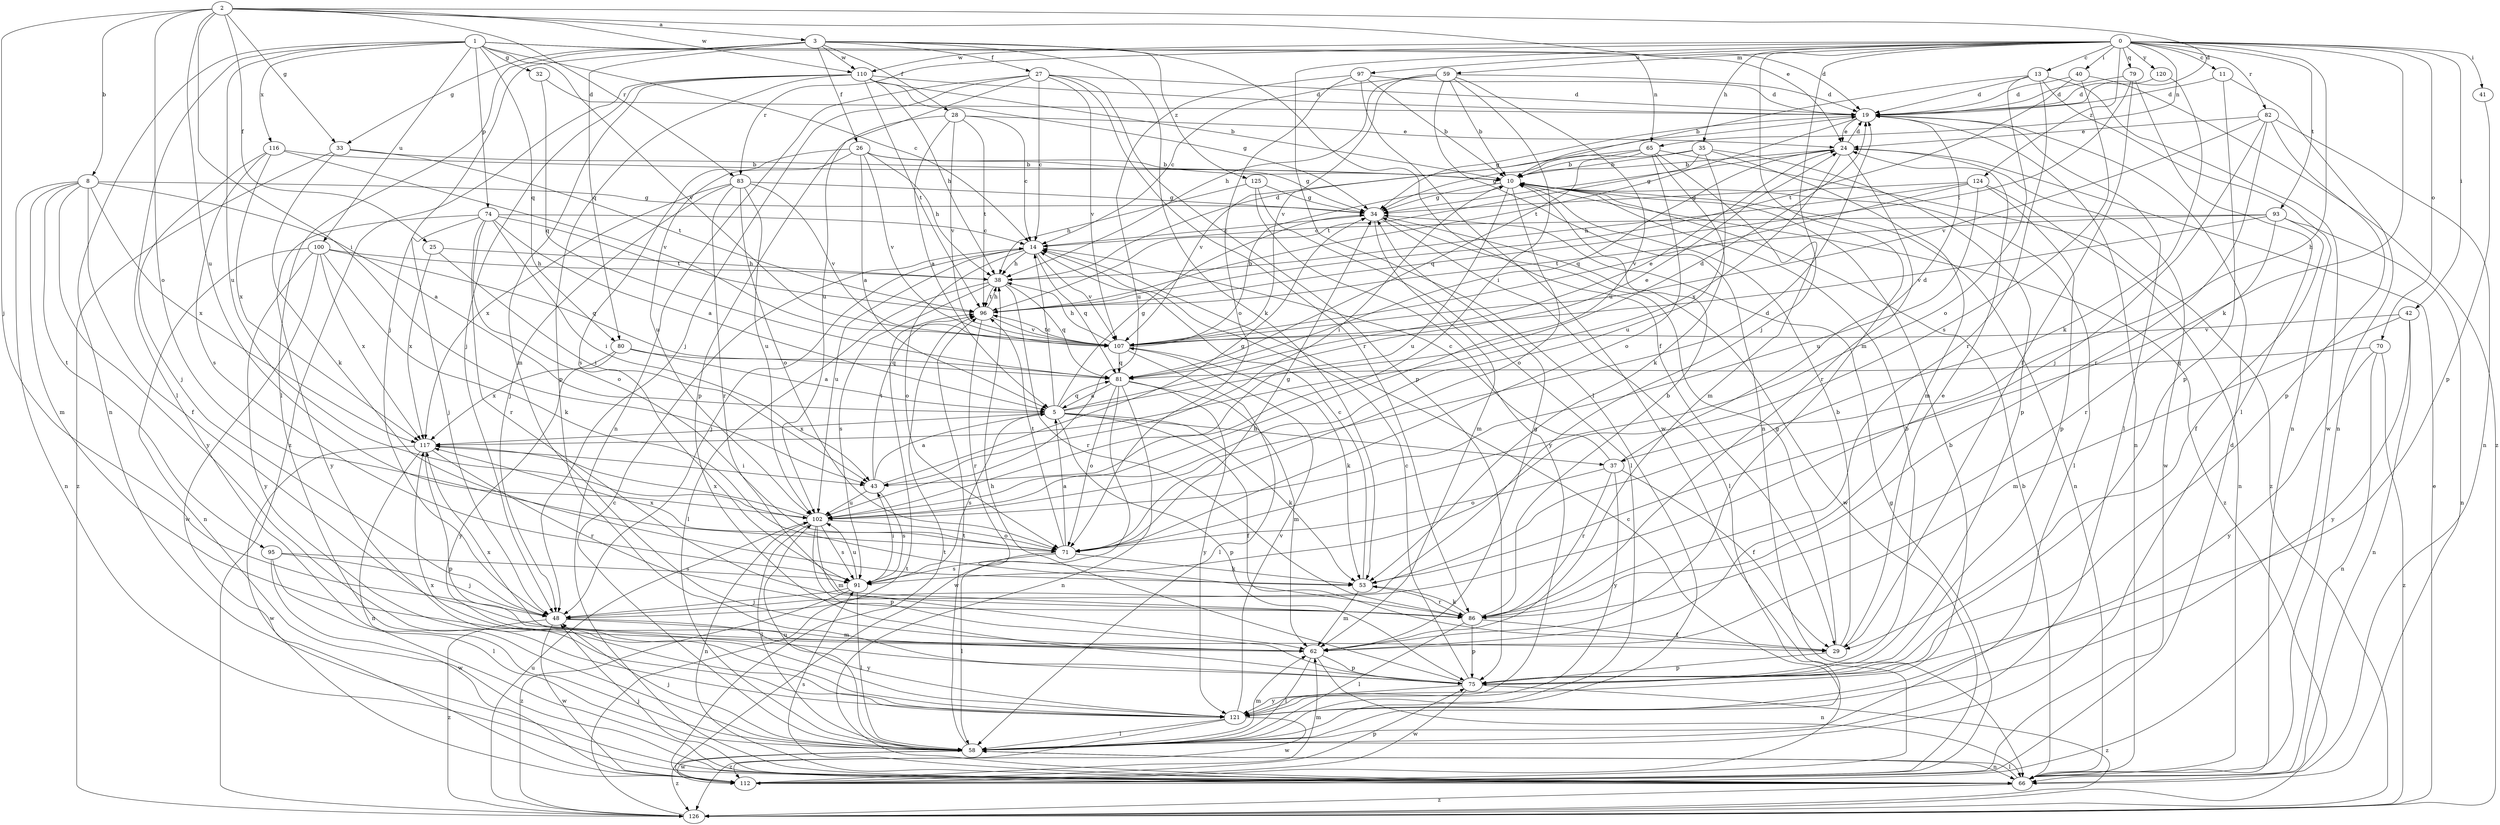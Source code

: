 strict digraph  {
0;
1;
2;
3;
5;
8;
10;
11;
13;
14;
19;
24;
25;
26;
27;
28;
29;
32;
33;
34;
35;
37;
38;
40;
41;
42;
43;
48;
53;
58;
59;
62;
65;
66;
70;
71;
74;
75;
79;
80;
81;
82;
83;
86;
91;
93;
95;
96;
97;
100;
102;
107;
110;
112;
116;
117;
120;
121;
124;
125;
126;
0 -> 11  [label=c];
0 -> 13  [label=c];
0 -> 35  [label=h];
0 -> 37  [label=h];
0 -> 40  [label=i];
0 -> 41  [label=i];
0 -> 42  [label=i];
0 -> 48  [label=j];
0 -> 53  [label=k];
0 -> 58  [label=l];
0 -> 59  [label=m];
0 -> 62  [label=m];
0 -> 65  [label=n];
0 -> 70  [label=o];
0 -> 79  [label=q];
0 -> 82  [label=r];
0 -> 83  [label=r];
0 -> 93  [label=t];
0 -> 97  [label=u];
0 -> 110  [label=w];
0 -> 120  [label=y];
0 -> 124  [label=z];
1 -> 14  [label=c];
1 -> 19  [label=d];
1 -> 32  [label=g];
1 -> 58  [label=l];
1 -> 65  [label=n];
1 -> 66  [label=n];
1 -> 74  [label=p];
1 -> 80  [label=q];
1 -> 100  [label=u];
1 -> 102  [label=u];
1 -> 107  [label=v];
1 -> 116  [label=x];
2 -> 3  [label=a];
2 -> 8  [label=b];
2 -> 19  [label=d];
2 -> 24  [label=e];
2 -> 25  [label=f];
2 -> 33  [label=g];
2 -> 43  [label=i];
2 -> 48  [label=j];
2 -> 71  [label=o];
2 -> 83  [label=r];
2 -> 102  [label=u];
2 -> 110  [label=w];
3 -> 26  [label=f];
3 -> 27  [label=f];
3 -> 28  [label=f];
3 -> 29  [label=f];
3 -> 33  [label=g];
3 -> 48  [label=j];
3 -> 53  [label=k];
3 -> 58  [label=l];
3 -> 80  [label=q];
3 -> 110  [label=w];
3 -> 125  [label=z];
5 -> 14  [label=c];
5 -> 19  [label=d];
5 -> 24  [label=e];
5 -> 29  [label=f];
5 -> 34  [label=g];
5 -> 37  [label=h];
5 -> 53  [label=k];
5 -> 75  [label=p];
5 -> 81  [label=q];
5 -> 91  [label=s];
5 -> 117  [label=x];
8 -> 5  [label=a];
8 -> 29  [label=f];
8 -> 34  [label=g];
8 -> 62  [label=m];
8 -> 66  [label=n];
8 -> 95  [label=t];
8 -> 117  [label=x];
8 -> 121  [label=y];
10 -> 34  [label=g];
10 -> 43  [label=i];
10 -> 58  [label=l];
10 -> 66  [label=n];
10 -> 71  [label=o];
10 -> 102  [label=u];
10 -> 126  [label=z];
11 -> 19  [label=d];
11 -> 66  [label=n];
11 -> 75  [label=p];
13 -> 10  [label=b];
13 -> 19  [label=d];
13 -> 66  [label=n];
13 -> 71  [label=o];
13 -> 86  [label=r];
13 -> 112  [label=w];
14 -> 38  [label=h];
14 -> 48  [label=j];
14 -> 71  [label=o];
14 -> 81  [label=q];
14 -> 102  [label=u];
14 -> 107  [label=v];
19 -> 24  [label=e];
19 -> 34  [label=g];
19 -> 58  [label=l];
19 -> 66  [label=n];
19 -> 96  [label=t];
24 -> 10  [label=b];
24 -> 19  [label=d];
24 -> 34  [label=g];
24 -> 81  [label=q];
24 -> 86  [label=r];
24 -> 112  [label=w];
24 -> 117  [label=x];
25 -> 38  [label=h];
25 -> 43  [label=i];
25 -> 117  [label=x];
26 -> 5  [label=a];
26 -> 10  [label=b];
26 -> 34  [label=g];
26 -> 38  [label=h];
26 -> 91  [label=s];
26 -> 102  [label=u];
26 -> 107  [label=v];
27 -> 14  [label=c];
27 -> 19  [label=d];
27 -> 48  [label=j];
27 -> 66  [label=n];
27 -> 75  [label=p];
27 -> 86  [label=r];
27 -> 102  [label=u];
27 -> 107  [label=v];
28 -> 5  [label=a];
28 -> 14  [label=c];
28 -> 24  [label=e];
28 -> 75  [label=p];
28 -> 96  [label=t];
28 -> 107  [label=v];
29 -> 10  [label=b];
29 -> 24  [label=e];
29 -> 34  [label=g];
29 -> 75  [label=p];
32 -> 19  [label=d];
32 -> 81  [label=q];
33 -> 10  [label=b];
33 -> 53  [label=k];
33 -> 96  [label=t];
33 -> 126  [label=z];
34 -> 14  [label=c];
34 -> 58  [label=l];
34 -> 62  [label=m];
34 -> 112  [label=w];
35 -> 10  [label=b];
35 -> 34  [label=g];
35 -> 62  [label=m];
35 -> 75  [label=p];
35 -> 96  [label=t];
35 -> 102  [label=u];
37 -> 14  [label=c];
37 -> 19  [label=d];
37 -> 29  [label=f];
37 -> 71  [label=o];
37 -> 86  [label=r];
37 -> 121  [label=y];
38 -> 19  [label=d];
38 -> 58  [label=l];
38 -> 81  [label=q];
38 -> 86  [label=r];
38 -> 91  [label=s];
38 -> 96  [label=t];
40 -> 19  [label=d];
40 -> 91  [label=s];
40 -> 96  [label=t];
40 -> 126  [label=z];
41 -> 75  [label=p];
42 -> 62  [label=m];
42 -> 66  [label=n];
42 -> 107  [label=v];
42 -> 121  [label=y];
43 -> 5  [label=a];
43 -> 34  [label=g];
43 -> 91  [label=s];
43 -> 96  [label=t];
43 -> 102  [label=u];
48 -> 62  [label=m];
48 -> 112  [label=w];
48 -> 121  [label=y];
48 -> 126  [label=z];
53 -> 14  [label=c];
53 -> 62  [label=m];
53 -> 86  [label=r];
58 -> 14  [label=c];
58 -> 48  [label=j];
58 -> 62  [label=m];
58 -> 66  [label=n];
58 -> 96  [label=t];
58 -> 102  [label=u];
58 -> 112  [label=w];
58 -> 126  [label=z];
59 -> 10  [label=b];
59 -> 14  [label=c];
59 -> 19  [label=d];
59 -> 38  [label=h];
59 -> 43  [label=i];
59 -> 66  [label=n];
59 -> 102  [label=u];
59 -> 107  [label=v];
62 -> 34  [label=g];
62 -> 58  [label=l];
62 -> 66  [label=n];
62 -> 75  [label=p];
62 -> 117  [label=x];
65 -> 10  [label=b];
65 -> 53  [label=k];
65 -> 62  [label=m];
65 -> 71  [label=o];
65 -> 81  [label=q];
65 -> 107  [label=v];
65 -> 126  [label=z];
66 -> 10  [label=b];
66 -> 48  [label=j];
66 -> 58  [label=l];
66 -> 91  [label=s];
66 -> 126  [label=z];
70 -> 66  [label=n];
70 -> 81  [label=q];
70 -> 121  [label=y];
70 -> 126  [label=z];
71 -> 5  [label=a];
71 -> 34  [label=g];
71 -> 53  [label=k];
71 -> 58  [label=l];
71 -> 91  [label=s];
71 -> 96  [label=t];
71 -> 117  [label=x];
74 -> 5  [label=a];
74 -> 14  [label=c];
74 -> 43  [label=i];
74 -> 48  [label=j];
74 -> 71  [label=o];
74 -> 86  [label=r];
74 -> 96  [label=t];
74 -> 121  [label=y];
75 -> 10  [label=b];
75 -> 14  [label=c];
75 -> 38  [label=h];
75 -> 112  [label=w];
75 -> 121  [label=y];
75 -> 126  [label=z];
79 -> 19  [label=d];
79 -> 29  [label=f];
79 -> 58  [label=l];
79 -> 96  [label=t];
80 -> 5  [label=a];
80 -> 81  [label=q];
80 -> 117  [label=x];
80 -> 121  [label=y];
81 -> 5  [label=a];
81 -> 24  [label=e];
81 -> 62  [label=m];
81 -> 66  [label=n];
81 -> 71  [label=o];
81 -> 112  [label=w];
81 -> 121  [label=y];
82 -> 24  [label=e];
82 -> 48  [label=j];
82 -> 66  [label=n];
82 -> 75  [label=p];
82 -> 86  [label=r];
82 -> 107  [label=v];
83 -> 34  [label=g];
83 -> 48  [label=j];
83 -> 71  [label=o];
83 -> 86  [label=r];
83 -> 102  [label=u];
83 -> 107  [label=v];
83 -> 117  [label=x];
86 -> 10  [label=b];
86 -> 29  [label=f];
86 -> 53  [label=k];
86 -> 58  [label=l];
86 -> 75  [label=p];
91 -> 43  [label=i];
91 -> 48  [label=j];
91 -> 58  [label=l];
91 -> 102  [label=u];
91 -> 126  [label=z];
93 -> 14  [label=c];
93 -> 29  [label=f];
93 -> 66  [label=n];
93 -> 86  [label=r];
93 -> 96  [label=t];
93 -> 107  [label=v];
95 -> 48  [label=j];
95 -> 58  [label=l];
95 -> 91  [label=s];
95 -> 112  [label=w];
96 -> 38  [label=h];
96 -> 86  [label=r];
96 -> 107  [label=v];
97 -> 10  [label=b];
97 -> 19  [label=d];
97 -> 71  [label=o];
97 -> 102  [label=u];
97 -> 112  [label=w];
100 -> 38  [label=h];
100 -> 53  [label=k];
100 -> 66  [label=n];
100 -> 81  [label=q];
100 -> 112  [label=w];
100 -> 117  [label=x];
100 -> 121  [label=y];
102 -> 19  [label=d];
102 -> 58  [label=l];
102 -> 62  [label=m];
102 -> 66  [label=n];
102 -> 71  [label=o];
102 -> 75  [label=p];
102 -> 91  [label=s];
102 -> 117  [label=x];
107 -> 10  [label=b];
107 -> 38  [label=h];
107 -> 53  [label=k];
107 -> 58  [label=l];
107 -> 81  [label=q];
107 -> 96  [label=t];
110 -> 10  [label=b];
110 -> 19  [label=d];
110 -> 34  [label=g];
110 -> 38  [label=h];
110 -> 48  [label=j];
110 -> 62  [label=m];
110 -> 75  [label=p];
110 -> 96  [label=t];
110 -> 126  [label=z];
112 -> 14  [label=c];
112 -> 19  [label=d];
112 -> 34  [label=g];
112 -> 62  [label=m];
112 -> 75  [label=p];
112 -> 96  [label=t];
116 -> 10  [label=b];
116 -> 48  [label=j];
116 -> 91  [label=s];
116 -> 107  [label=v];
116 -> 117  [label=x];
117 -> 43  [label=i];
117 -> 66  [label=n];
117 -> 75  [label=p];
117 -> 86  [label=r];
117 -> 112  [label=w];
120 -> 19  [label=d];
120 -> 53  [label=k];
121 -> 10  [label=b];
121 -> 58  [label=l];
121 -> 107  [label=v];
121 -> 112  [label=w];
121 -> 117  [label=x];
121 -> 126  [label=z];
124 -> 34  [label=g];
124 -> 38  [label=h];
124 -> 66  [label=n];
124 -> 75  [label=p];
124 -> 102  [label=u];
124 -> 107  [label=v];
125 -> 34  [label=g];
125 -> 38  [label=h];
125 -> 58  [label=l];
125 -> 121  [label=y];
126 -> 24  [label=e];
126 -> 96  [label=t];
126 -> 102  [label=u];
}

